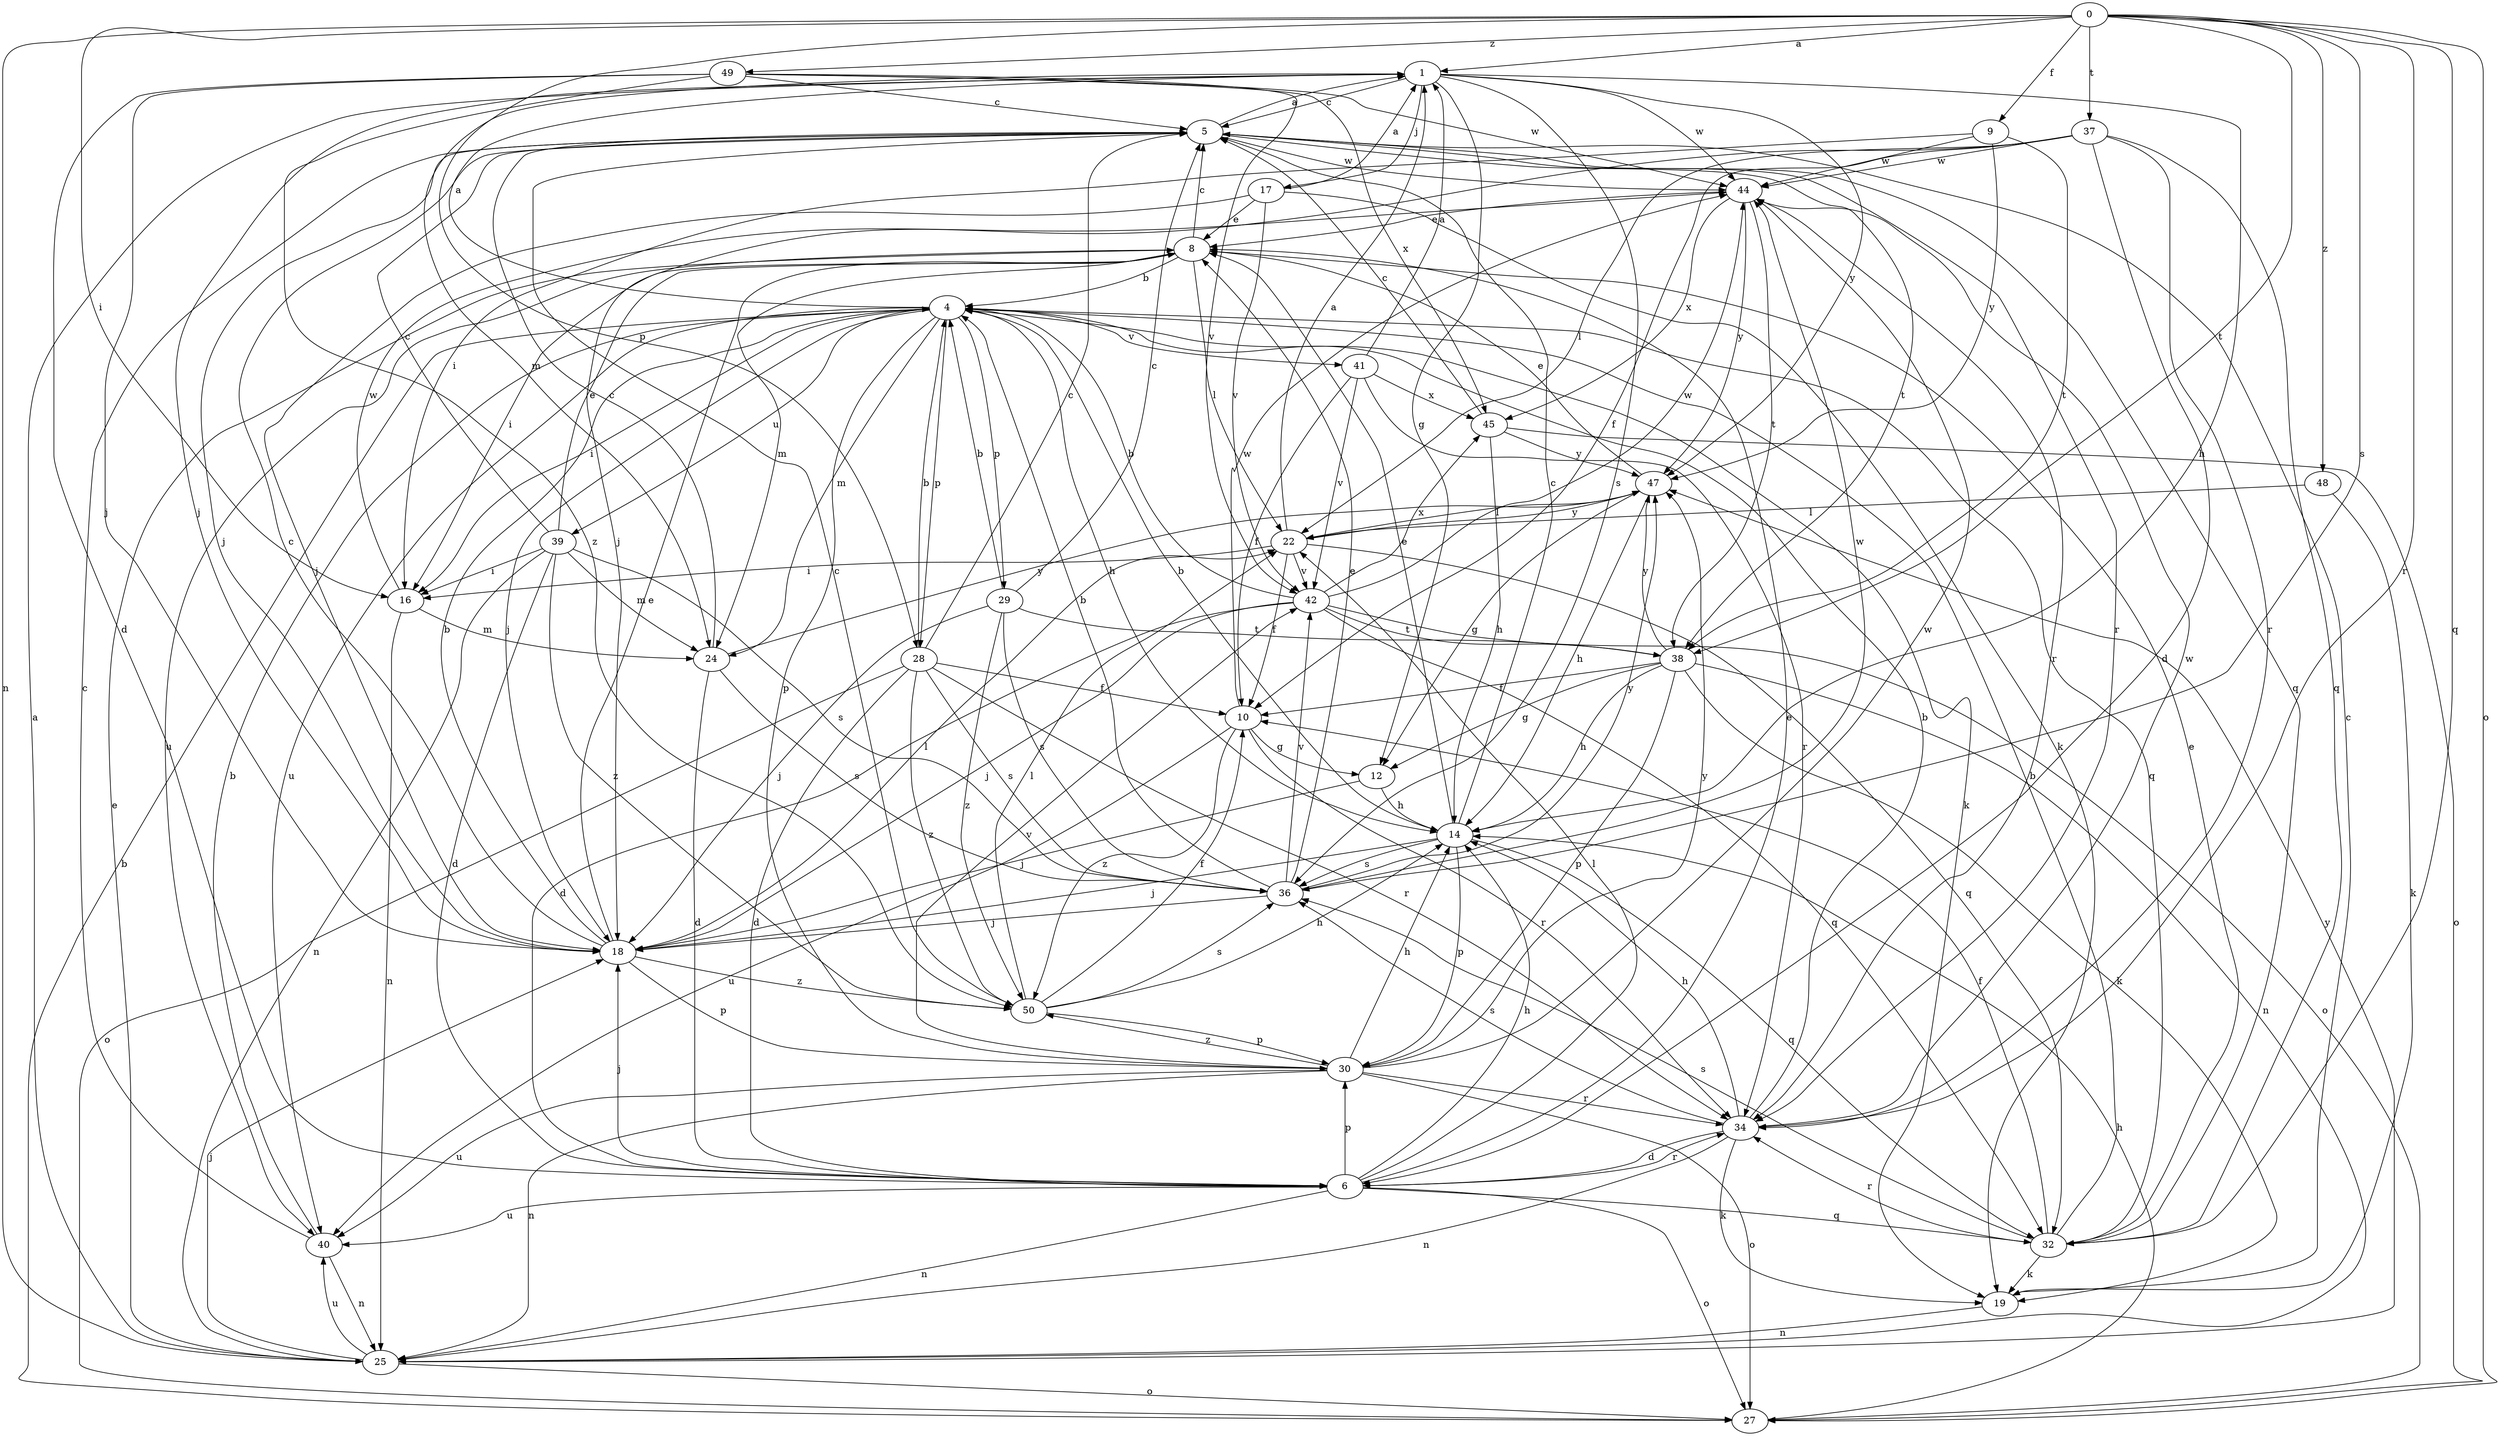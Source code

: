 strict digraph  {
0;
1;
4;
5;
6;
8;
9;
10;
12;
14;
16;
17;
18;
19;
22;
24;
25;
27;
28;
29;
30;
32;
34;
36;
37;
38;
39;
40;
41;
42;
44;
45;
47;
48;
49;
50;
0 -> 1  [label=a];
0 -> 9  [label=f];
0 -> 16  [label=i];
0 -> 25  [label=n];
0 -> 27  [label=o];
0 -> 28  [label=p];
0 -> 32  [label=q];
0 -> 34  [label=r];
0 -> 36  [label=s];
0 -> 37  [label=t];
0 -> 38  [label=t];
0 -> 48  [label=z];
0 -> 49  [label=z];
1 -> 5  [label=c];
1 -> 12  [label=g];
1 -> 14  [label=h];
1 -> 17  [label=j];
1 -> 18  [label=j];
1 -> 24  [label=m];
1 -> 36  [label=s];
1 -> 44  [label=w];
1 -> 47  [label=y];
4 -> 1  [label=a];
4 -> 14  [label=h];
4 -> 16  [label=i];
4 -> 18  [label=j];
4 -> 19  [label=k];
4 -> 24  [label=m];
4 -> 28  [label=p];
4 -> 29  [label=p];
4 -> 30  [label=p];
4 -> 32  [label=q];
4 -> 39  [label=u];
4 -> 40  [label=u];
4 -> 41  [label=v];
5 -> 1  [label=a];
5 -> 18  [label=j];
5 -> 32  [label=q];
5 -> 34  [label=r];
5 -> 38  [label=t];
5 -> 44  [label=w];
6 -> 8  [label=e];
6 -> 14  [label=h];
6 -> 18  [label=j];
6 -> 22  [label=l];
6 -> 25  [label=n];
6 -> 27  [label=o];
6 -> 30  [label=p];
6 -> 32  [label=q];
6 -> 34  [label=r];
6 -> 40  [label=u];
8 -> 4  [label=b];
8 -> 5  [label=c];
8 -> 16  [label=i];
8 -> 22  [label=l];
8 -> 24  [label=m];
8 -> 40  [label=u];
9 -> 16  [label=i];
9 -> 38  [label=t];
9 -> 44  [label=w];
9 -> 47  [label=y];
10 -> 12  [label=g];
10 -> 34  [label=r];
10 -> 40  [label=u];
10 -> 44  [label=w];
10 -> 50  [label=z];
12 -> 14  [label=h];
12 -> 18  [label=j];
14 -> 4  [label=b];
14 -> 5  [label=c];
14 -> 8  [label=e];
14 -> 18  [label=j];
14 -> 30  [label=p];
14 -> 32  [label=q];
14 -> 36  [label=s];
16 -> 24  [label=m];
16 -> 25  [label=n];
16 -> 44  [label=w];
17 -> 1  [label=a];
17 -> 8  [label=e];
17 -> 18  [label=j];
17 -> 19  [label=k];
17 -> 42  [label=v];
18 -> 4  [label=b];
18 -> 5  [label=c];
18 -> 8  [label=e];
18 -> 22  [label=l];
18 -> 30  [label=p];
18 -> 50  [label=z];
19 -> 5  [label=c];
19 -> 25  [label=n];
22 -> 1  [label=a];
22 -> 10  [label=f];
22 -> 16  [label=i];
22 -> 32  [label=q];
22 -> 42  [label=v];
22 -> 47  [label=y];
24 -> 5  [label=c];
24 -> 6  [label=d];
24 -> 36  [label=s];
24 -> 47  [label=y];
25 -> 1  [label=a];
25 -> 8  [label=e];
25 -> 18  [label=j];
25 -> 27  [label=o];
25 -> 40  [label=u];
25 -> 47  [label=y];
27 -> 4  [label=b];
27 -> 14  [label=h];
28 -> 4  [label=b];
28 -> 5  [label=c];
28 -> 6  [label=d];
28 -> 10  [label=f];
28 -> 27  [label=o];
28 -> 34  [label=r];
28 -> 36  [label=s];
28 -> 50  [label=z];
29 -> 4  [label=b];
29 -> 5  [label=c];
29 -> 18  [label=j];
29 -> 36  [label=s];
29 -> 38  [label=t];
29 -> 50  [label=z];
30 -> 14  [label=h];
30 -> 25  [label=n];
30 -> 27  [label=o];
30 -> 34  [label=r];
30 -> 40  [label=u];
30 -> 42  [label=v];
30 -> 44  [label=w];
30 -> 47  [label=y];
30 -> 50  [label=z];
32 -> 4  [label=b];
32 -> 8  [label=e];
32 -> 10  [label=f];
32 -> 19  [label=k];
32 -> 34  [label=r];
32 -> 36  [label=s];
34 -> 4  [label=b];
34 -> 6  [label=d];
34 -> 14  [label=h];
34 -> 19  [label=k];
34 -> 25  [label=n];
34 -> 36  [label=s];
34 -> 44  [label=w];
36 -> 4  [label=b];
36 -> 8  [label=e];
36 -> 18  [label=j];
36 -> 42  [label=v];
36 -> 44  [label=w];
36 -> 47  [label=y];
37 -> 6  [label=d];
37 -> 10  [label=f];
37 -> 18  [label=j];
37 -> 22  [label=l];
37 -> 32  [label=q];
37 -> 34  [label=r];
37 -> 44  [label=w];
38 -> 10  [label=f];
38 -> 12  [label=g];
38 -> 14  [label=h];
38 -> 19  [label=k];
38 -> 25  [label=n];
38 -> 30  [label=p];
38 -> 47  [label=y];
39 -> 5  [label=c];
39 -> 6  [label=d];
39 -> 8  [label=e];
39 -> 16  [label=i];
39 -> 24  [label=m];
39 -> 25  [label=n];
39 -> 36  [label=s];
39 -> 50  [label=z];
40 -> 4  [label=b];
40 -> 5  [label=c];
40 -> 25  [label=n];
41 -> 1  [label=a];
41 -> 10  [label=f];
41 -> 34  [label=r];
41 -> 42  [label=v];
41 -> 45  [label=x];
42 -> 4  [label=b];
42 -> 6  [label=d];
42 -> 18  [label=j];
42 -> 27  [label=o];
42 -> 32  [label=q];
42 -> 38  [label=t];
42 -> 44  [label=w];
42 -> 45  [label=x];
44 -> 8  [label=e];
44 -> 34  [label=r];
44 -> 38  [label=t];
44 -> 45  [label=x];
44 -> 47  [label=y];
45 -> 5  [label=c];
45 -> 14  [label=h];
45 -> 27  [label=o];
45 -> 47  [label=y];
47 -> 8  [label=e];
47 -> 12  [label=g];
47 -> 14  [label=h];
47 -> 22  [label=l];
48 -> 19  [label=k];
48 -> 22  [label=l];
49 -> 5  [label=c];
49 -> 6  [label=d];
49 -> 18  [label=j];
49 -> 42  [label=v];
49 -> 44  [label=w];
49 -> 45  [label=x];
49 -> 50  [label=z];
50 -> 5  [label=c];
50 -> 10  [label=f];
50 -> 14  [label=h];
50 -> 22  [label=l];
50 -> 30  [label=p];
50 -> 36  [label=s];
}
